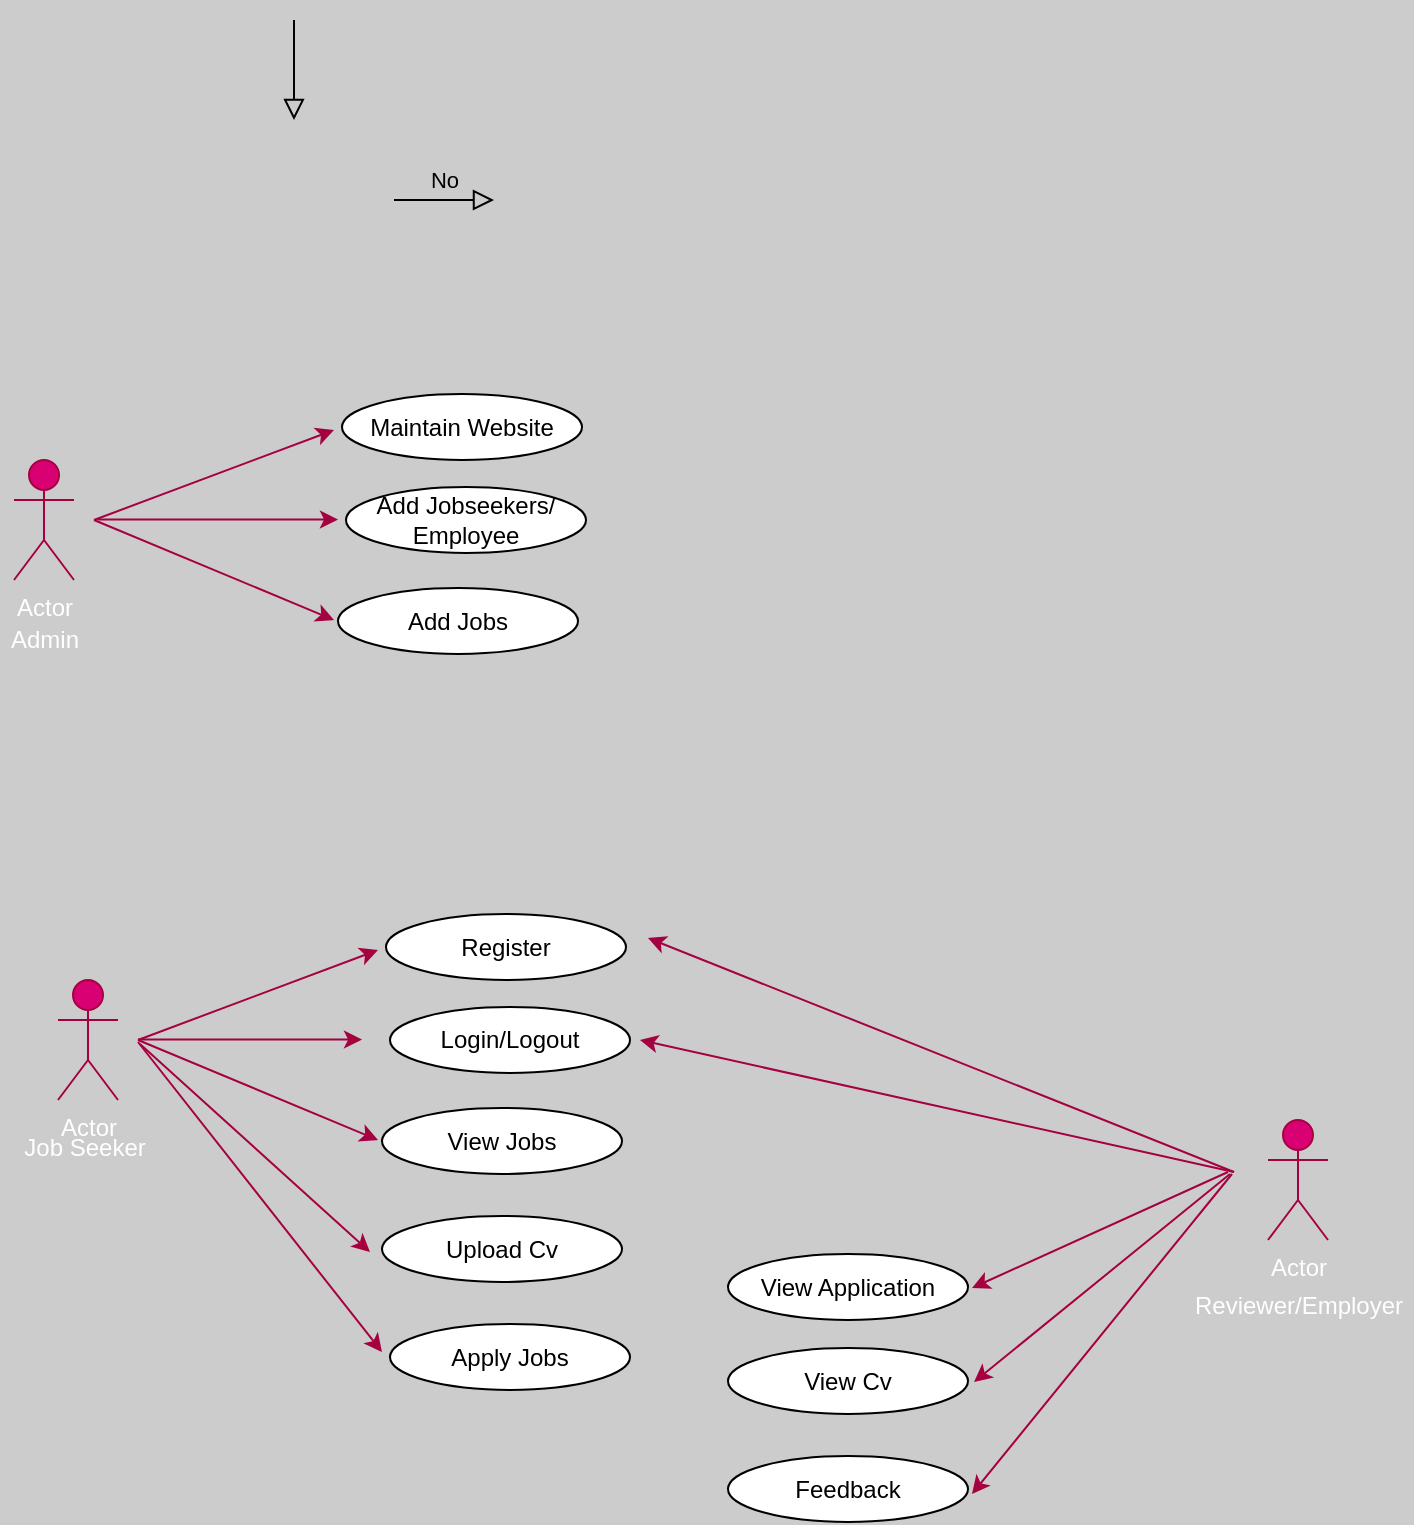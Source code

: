 <mxfile version="14.6.6" type="github">
  <diagram id="C5RBs43oDa-KdzZeNtuy" name="Page-1">
    <mxGraphModel dx="413" dy="187" grid="0" gridSize="13" guides="1" tooltips="1" connect="1" arrows="1" fold="1" page="0" pageScale="1" pageWidth="827" pageHeight="1169" background="#CCCCCC" math="0" shadow="0">
      <root>
        <mxCell id="WIyWlLk6GJQsqaUBKTNV-0" />
        <mxCell id="WIyWlLk6GJQsqaUBKTNV-1" parent="WIyWlLk6GJQsqaUBKTNV-0" />
        <mxCell id="WIyWlLk6GJQsqaUBKTNV-2" value="" style="rounded=0;html=1;jettySize=auto;orthogonalLoop=1;fontSize=11;endArrow=block;endFill=0;endSize=8;strokeWidth=1;shadow=0;labelBackgroundColor=none;edgeStyle=orthogonalEdgeStyle;" parent="WIyWlLk6GJQsqaUBKTNV-1" edge="1">
          <mxGeometry relative="1" as="geometry">
            <mxPoint x="220" y="120" as="sourcePoint" />
            <mxPoint x="220" y="170" as="targetPoint" />
          </mxGeometry>
        </mxCell>
        <mxCell id="WIyWlLk6GJQsqaUBKTNV-5" value="No" style="edgeStyle=orthogonalEdgeStyle;rounded=0;html=1;jettySize=auto;orthogonalLoop=1;fontSize=11;endArrow=block;endFill=0;endSize=8;strokeWidth=1;shadow=0;labelBackgroundColor=none;" parent="WIyWlLk6GJQsqaUBKTNV-1" edge="1">
          <mxGeometry y="10" relative="1" as="geometry">
            <mxPoint as="offset" />
            <mxPoint x="270" y="210" as="sourcePoint" />
            <mxPoint x="320" y="210" as="targetPoint" />
          </mxGeometry>
        </mxCell>
        <mxCell id="frUZIwSJsrgJIYTaQLDv-0" value="Actor" style="shape=umlActor;verticalLabelPosition=bottom;verticalAlign=top;html=1;outlineConnect=0;fillColor=#d80073;strokeColor=#A50040;fontColor=#ffffff;" vertex="1" parent="WIyWlLk6GJQsqaUBKTNV-1">
          <mxGeometry x="80" y="340" width="30" height="60" as="geometry" />
        </mxCell>
        <mxCell id="frUZIwSJsrgJIYTaQLDv-2" value="" style="endArrow=classic;html=1;fillColor=#d80073;strokeColor=#A50040;" edge="1" parent="WIyWlLk6GJQsqaUBKTNV-1">
          <mxGeometry width="50" height="50" relative="1" as="geometry">
            <mxPoint x="120" y="370" as="sourcePoint" />
            <mxPoint x="240" y="325" as="targetPoint" />
          </mxGeometry>
        </mxCell>
        <mxCell id="frUZIwSJsrgJIYTaQLDv-3" value="" style="endArrow=classic;html=1;fillColor=#d80073;strokeColor=#A50040;" edge="1" parent="WIyWlLk6GJQsqaUBKTNV-1">
          <mxGeometry width="50" height="50" relative="1" as="geometry">
            <mxPoint x="122" y="369.76" as="sourcePoint" />
            <mxPoint x="242" y="369.76" as="targetPoint" />
            <Array as="points">
              <mxPoint x="174" y="369.76" />
            </Array>
          </mxGeometry>
        </mxCell>
        <mxCell id="frUZIwSJsrgJIYTaQLDv-5" value="" style="endArrow=classic;html=1;fillColor=#d80073;strokeColor=#A50040;" edge="1" parent="WIyWlLk6GJQsqaUBKTNV-1">
          <mxGeometry width="50" height="50" relative="1" as="geometry">
            <mxPoint x="120" y="370" as="sourcePoint" />
            <mxPoint x="240" y="420" as="targetPoint" />
          </mxGeometry>
        </mxCell>
        <mxCell id="frUZIwSJsrgJIYTaQLDv-6" value="Add Jobs" style="ellipse;whiteSpace=wrap;html=1;" vertex="1" parent="WIyWlLk6GJQsqaUBKTNV-1">
          <mxGeometry x="242" y="404" width="120" height="33" as="geometry" />
        </mxCell>
        <mxCell id="frUZIwSJsrgJIYTaQLDv-7" value="Add Jobseekers/ Employee" style="ellipse;whiteSpace=wrap;html=1;" vertex="1" parent="WIyWlLk6GJQsqaUBKTNV-1">
          <mxGeometry x="246" y="353.5" width="120" height="33" as="geometry" />
        </mxCell>
        <mxCell id="frUZIwSJsrgJIYTaQLDv-8" value="Maintain Website" style="ellipse;whiteSpace=wrap;html=1;" vertex="1" parent="WIyWlLk6GJQsqaUBKTNV-1">
          <mxGeometry x="244" y="307" width="120" height="33" as="geometry" />
        </mxCell>
        <mxCell id="frUZIwSJsrgJIYTaQLDv-24" value="Actor" style="shape=umlActor;verticalLabelPosition=bottom;verticalAlign=top;html=1;outlineConnect=0;fillColor=#d80073;strokeColor=#A50040;fontColor=#ffffff;" vertex="1" parent="WIyWlLk6GJQsqaUBKTNV-1">
          <mxGeometry x="102" y="600" width="30" height="60" as="geometry" />
        </mxCell>
        <mxCell id="frUZIwSJsrgJIYTaQLDv-25" value="" style="endArrow=classic;html=1;fillColor=#d80073;strokeColor=#A50040;" edge="1" parent="WIyWlLk6GJQsqaUBKTNV-1">
          <mxGeometry width="50" height="50" relative="1" as="geometry">
            <mxPoint x="142" y="630" as="sourcePoint" />
            <mxPoint x="262" y="585" as="targetPoint" />
          </mxGeometry>
        </mxCell>
        <mxCell id="frUZIwSJsrgJIYTaQLDv-26" value="" style="endArrow=classic;html=1;fillColor=#d80073;strokeColor=#A50040;" edge="1" parent="WIyWlLk6GJQsqaUBKTNV-1">
          <mxGeometry width="50" height="50" relative="1" as="geometry">
            <mxPoint x="142" y="629.8" as="sourcePoint" />
            <mxPoint x="254" y="629.8" as="targetPoint" />
            <Array as="points" />
          </mxGeometry>
        </mxCell>
        <mxCell id="frUZIwSJsrgJIYTaQLDv-27" value="" style="endArrow=classic;html=1;fillColor=#d80073;strokeColor=#A50040;" edge="1" parent="WIyWlLk6GJQsqaUBKTNV-1">
          <mxGeometry width="50" height="50" relative="1" as="geometry">
            <mxPoint x="142" y="630" as="sourcePoint" />
            <mxPoint x="262" y="680" as="targetPoint" />
          </mxGeometry>
        </mxCell>
        <mxCell id="frUZIwSJsrgJIYTaQLDv-28" value="View Jobs" style="ellipse;whiteSpace=wrap;html=1;" vertex="1" parent="WIyWlLk6GJQsqaUBKTNV-1">
          <mxGeometry x="264" y="664" width="120" height="33" as="geometry" />
        </mxCell>
        <mxCell id="frUZIwSJsrgJIYTaQLDv-29" value="Login/Logout" style="ellipse;whiteSpace=wrap;html=1;" vertex="1" parent="WIyWlLk6GJQsqaUBKTNV-1">
          <mxGeometry x="268" y="613.5" width="120" height="33" as="geometry" />
        </mxCell>
        <mxCell id="frUZIwSJsrgJIYTaQLDv-30" value="Register" style="ellipse;whiteSpace=wrap;html=1;" vertex="1" parent="WIyWlLk6GJQsqaUBKTNV-1">
          <mxGeometry x="266" y="567" width="120" height="33" as="geometry" />
        </mxCell>
        <mxCell id="frUZIwSJsrgJIYTaQLDv-33" value="Actor" style="shape=umlActor;verticalLabelPosition=bottom;verticalAlign=top;html=1;outlineConnect=0;fillColor=#d80073;strokeColor=#A50040;fontColor=#ffffff;" vertex="1" parent="WIyWlLk6GJQsqaUBKTNV-1">
          <mxGeometry x="707" y="670" width="30" height="60" as="geometry" />
        </mxCell>
        <mxCell id="frUZIwSJsrgJIYTaQLDv-34" value="" style="endArrow=classic;html=1;fillColor=#d80073;strokeColor=#A50040;" edge="1" parent="WIyWlLk6GJQsqaUBKTNV-1">
          <mxGeometry width="50" height="50" relative="1" as="geometry">
            <mxPoint x="690" y="696" as="sourcePoint" />
            <mxPoint x="397" y="579" as="targetPoint" />
          </mxGeometry>
        </mxCell>
        <mxCell id="frUZIwSJsrgJIYTaQLDv-35" value="" style="endArrow=classic;html=1;fillColor=#d80073;strokeColor=#A50040;" edge="1" parent="WIyWlLk6GJQsqaUBKTNV-1">
          <mxGeometry width="50" height="50" relative="1" as="geometry">
            <mxPoint x="143" y="632" as="sourcePoint" />
            <mxPoint x="258" y="736" as="targetPoint" />
            <Array as="points" />
          </mxGeometry>
        </mxCell>
        <mxCell id="frUZIwSJsrgJIYTaQLDv-36" value="" style="endArrow=classic;html=1;fillColor=#d80073;strokeColor=#A50040;" edge="1" parent="WIyWlLk6GJQsqaUBKTNV-1">
          <mxGeometry width="50" height="50" relative="1" as="geometry">
            <mxPoint x="690" y="696" as="sourcePoint" />
            <mxPoint x="393" y="630" as="targetPoint" />
          </mxGeometry>
        </mxCell>
        <mxCell id="frUZIwSJsrgJIYTaQLDv-37" value="Upload Cv" style="ellipse;whiteSpace=wrap;html=1;" vertex="1" parent="WIyWlLk6GJQsqaUBKTNV-1">
          <mxGeometry x="264" y="718" width="120" height="33" as="geometry" />
        </mxCell>
        <mxCell id="frUZIwSJsrgJIYTaQLDv-38" value="Feedback" style="ellipse;whiteSpace=wrap;html=1;" vertex="1" parent="WIyWlLk6GJQsqaUBKTNV-1">
          <mxGeometry x="437" y="838" width="120" height="33" as="geometry" />
        </mxCell>
        <mxCell id="frUZIwSJsrgJIYTaQLDv-39" value="Apply Jobs" style="ellipse;whiteSpace=wrap;html=1;" vertex="1" parent="WIyWlLk6GJQsqaUBKTNV-1">
          <mxGeometry x="268" y="772" width="120" height="33" as="geometry" />
        </mxCell>
        <mxCell id="frUZIwSJsrgJIYTaQLDv-40" value="View Application" style="ellipse;whiteSpace=wrap;html=1;" vertex="1" parent="WIyWlLk6GJQsqaUBKTNV-1">
          <mxGeometry x="437" y="737" width="120" height="33" as="geometry" />
        </mxCell>
        <mxCell id="frUZIwSJsrgJIYTaQLDv-41" value="View Cv" style="ellipse;whiteSpace=wrap;html=1;" vertex="1" parent="WIyWlLk6GJQsqaUBKTNV-1">
          <mxGeometry x="437" y="784" width="120" height="33" as="geometry" />
        </mxCell>
        <mxCell id="frUZIwSJsrgJIYTaQLDv-42" value="&lt;font color=&quot;#ffffff&quot;&gt;Reviewer/Employer&lt;/font&gt;" style="text;html=1;align=center;verticalAlign=middle;resizable=0;points=[];autosize=1;strokeColor=none;" vertex="1" parent="WIyWlLk6GJQsqaUBKTNV-1">
          <mxGeometry x="665" y="754" width="114" height="18" as="geometry" />
        </mxCell>
        <mxCell id="frUZIwSJsrgJIYTaQLDv-43" value="" style="endArrow=classic;html=1;fillColor=#d80073;strokeColor=#A50040;" edge="1" parent="WIyWlLk6GJQsqaUBKTNV-1">
          <mxGeometry width="50" height="50" relative="1" as="geometry">
            <mxPoint x="689" y="697" as="sourcePoint" />
            <mxPoint x="559" y="857" as="targetPoint" />
          </mxGeometry>
        </mxCell>
        <mxCell id="frUZIwSJsrgJIYTaQLDv-44" value="" style="endArrow=classic;html=1;fillColor=#d80073;strokeColor=#A50040;" edge="1" parent="WIyWlLk6GJQsqaUBKTNV-1">
          <mxGeometry width="50" height="50" relative="1" as="geometry">
            <mxPoint x="688" y="697" as="sourcePoint" />
            <mxPoint x="560" y="801" as="targetPoint" />
          </mxGeometry>
        </mxCell>
        <mxCell id="frUZIwSJsrgJIYTaQLDv-45" value="" style="endArrow=classic;html=1;fillColor=#d80073;strokeColor=#A50040;" edge="1" parent="WIyWlLk6GJQsqaUBKTNV-1">
          <mxGeometry width="50" height="50" relative="1" as="geometry">
            <mxPoint x="687" y="696" as="sourcePoint" />
            <mxPoint x="559" y="754" as="targetPoint" />
          </mxGeometry>
        </mxCell>
        <mxCell id="frUZIwSJsrgJIYTaQLDv-46" value="&lt;font color=&quot;#ffffff&quot;&gt;Job Seeker&lt;/font&gt;" style="text;html=1;align=center;verticalAlign=middle;resizable=0;points=[];autosize=1;strokeColor=none;" vertex="1" parent="WIyWlLk6GJQsqaUBKTNV-1">
          <mxGeometry x="79" y="675" width="71" height="18" as="geometry" />
        </mxCell>
        <mxCell id="frUZIwSJsrgJIYTaQLDv-47" value="&lt;font color=&quot;#ffffff&quot;&gt;Admin&lt;/font&gt;" style="text;html=1;align=center;verticalAlign=middle;resizable=0;points=[];autosize=1;strokeColor=none;" vertex="1" parent="WIyWlLk6GJQsqaUBKTNV-1">
          <mxGeometry x="73" y="421" width="44" height="18" as="geometry" />
        </mxCell>
        <mxCell id="frUZIwSJsrgJIYTaQLDv-48" value="" style="endArrow=classic;html=1;fillColor=#d80073;strokeColor=#A50040;" edge="1" parent="WIyWlLk6GJQsqaUBKTNV-1">
          <mxGeometry width="50" height="50" relative="1" as="geometry">
            <mxPoint x="142" y="631" as="sourcePoint" />
            <mxPoint x="264" y="786" as="targetPoint" />
          </mxGeometry>
        </mxCell>
      </root>
    </mxGraphModel>
  </diagram>
</mxfile>
